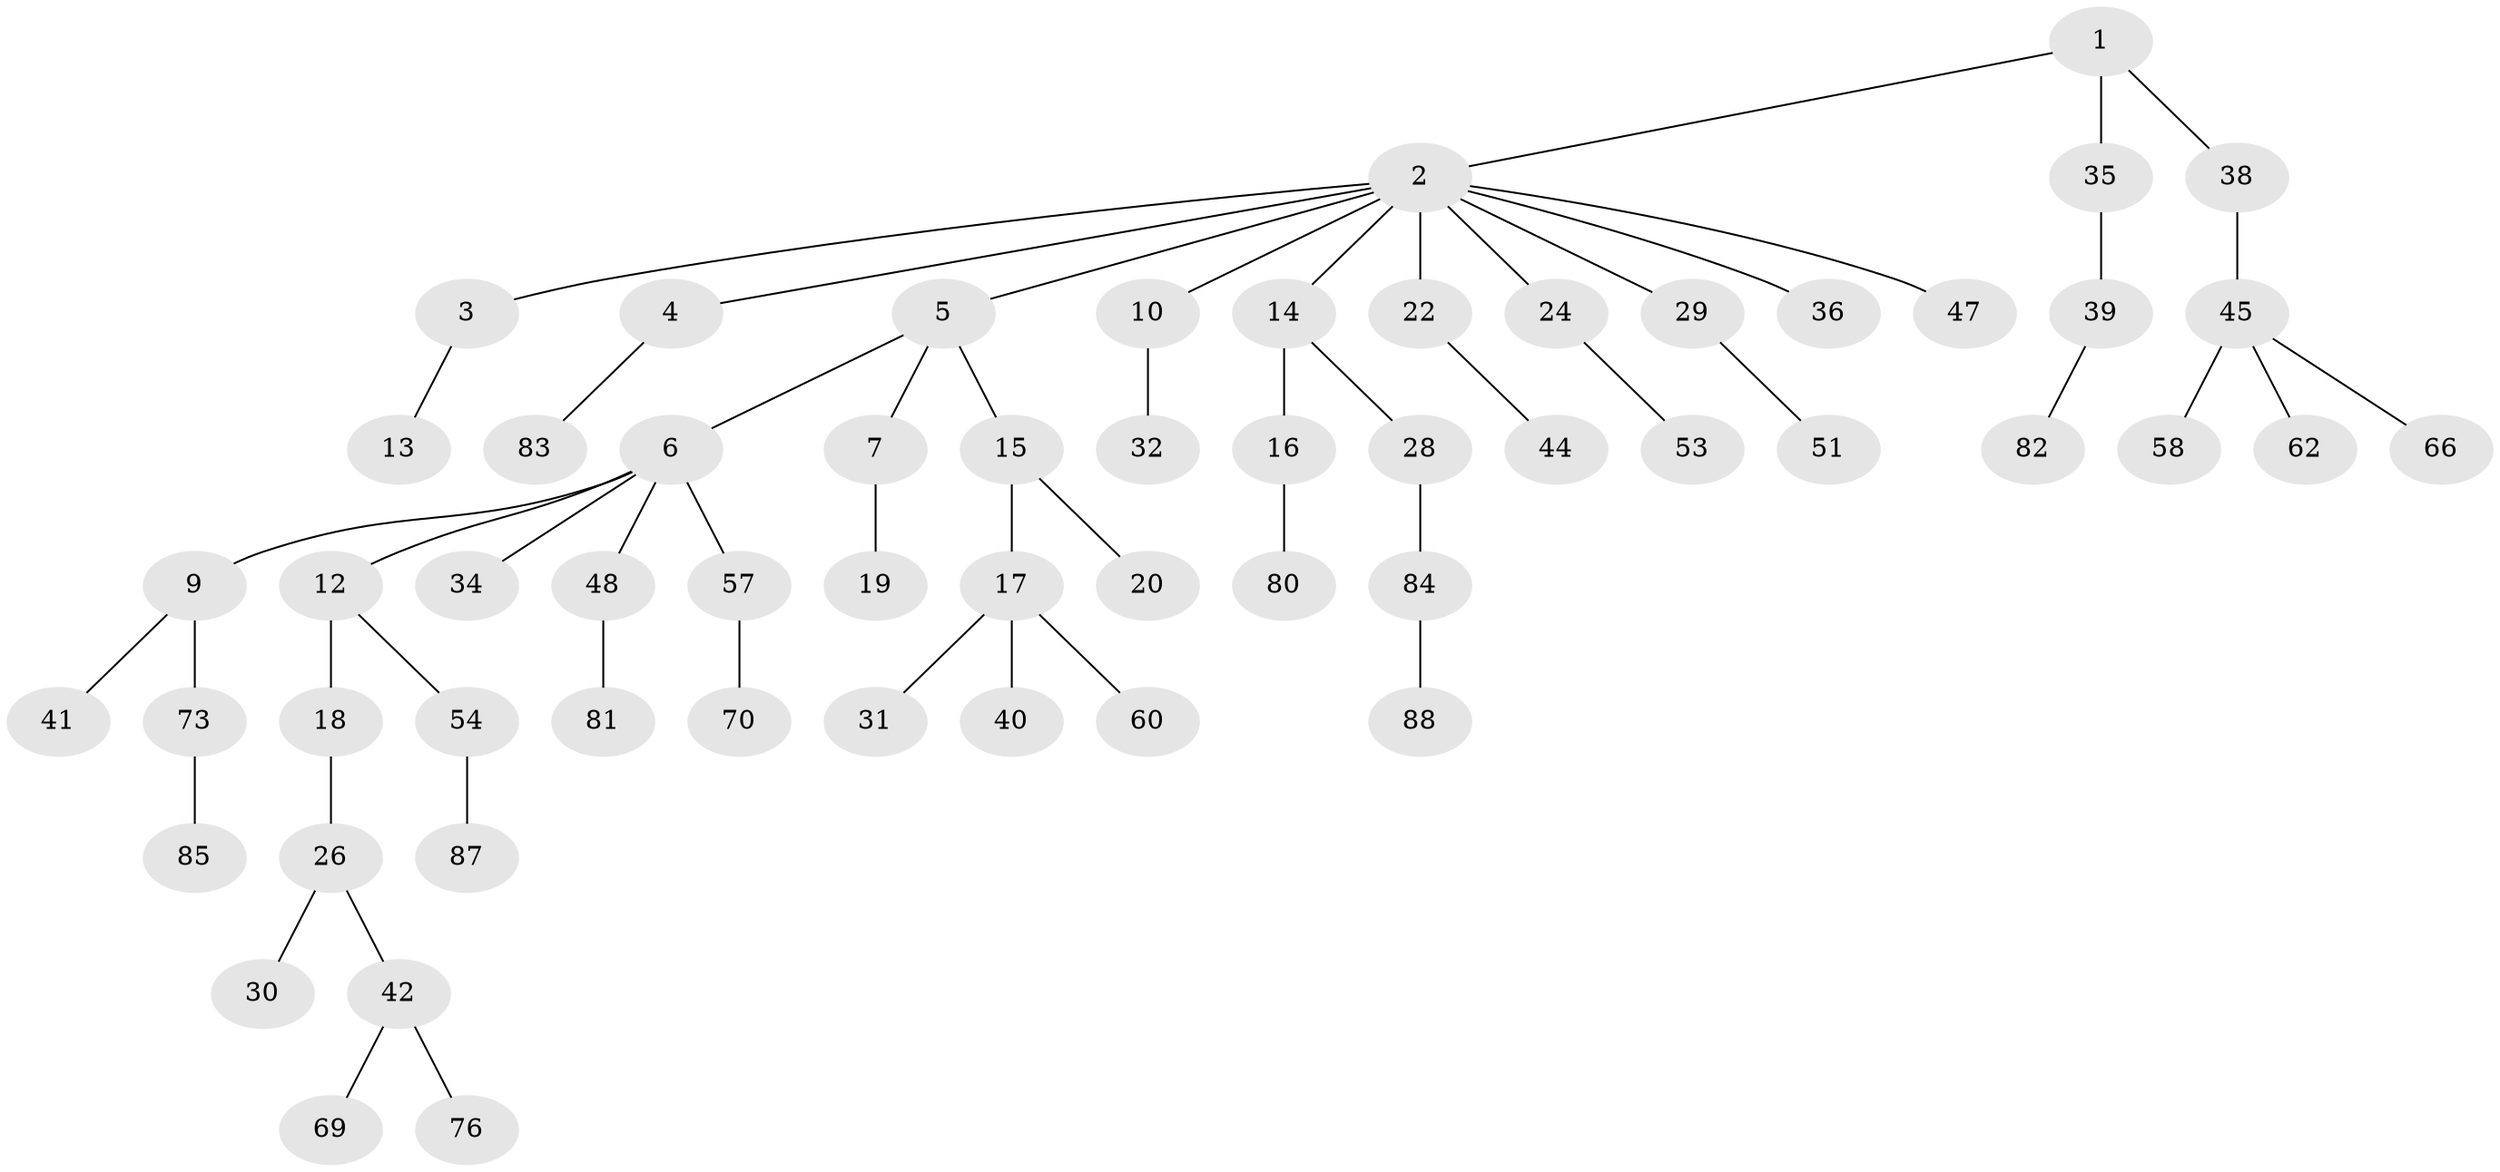 // Generated by graph-tools (version 1.1) at 2025/52/02/27/25 19:52:11]
// undirected, 58 vertices, 57 edges
graph export_dot {
graph [start="1"]
  node [color=gray90,style=filled];
  1 [super="+72"];
  2 [super="+11"];
  3;
  4 [super="+37"];
  5 [super="+71"];
  6 [super="+8"];
  7;
  9 [super="+21"];
  10 [super="+78"];
  12;
  13 [super="+79"];
  14;
  15 [super="+86"];
  16 [super="+33"];
  17 [super="+25"];
  18 [super="+46"];
  19 [super="+23"];
  20;
  22 [super="+64"];
  24 [super="+27"];
  26 [super="+74"];
  28 [super="+56"];
  29 [super="+63"];
  30;
  31 [super="+68"];
  32 [super="+61"];
  34 [super="+43"];
  35 [super="+75"];
  36;
  38;
  39;
  40;
  41 [super="+49"];
  42 [super="+55"];
  44 [super="+50"];
  45 [super="+52"];
  47 [super="+59"];
  48 [super="+77"];
  51;
  53;
  54 [super="+65"];
  57;
  58;
  60 [super="+67"];
  62;
  66;
  69;
  70;
  73;
  76;
  80;
  81;
  82;
  83;
  84;
  85;
  87;
  88;
  1 -- 2;
  1 -- 35;
  1 -- 38;
  2 -- 3;
  2 -- 4;
  2 -- 5;
  2 -- 10;
  2 -- 14;
  2 -- 29;
  2 -- 47;
  2 -- 24;
  2 -- 36;
  2 -- 22;
  3 -- 13;
  4 -- 83;
  5 -- 6;
  5 -- 7;
  5 -- 15;
  6 -- 9;
  6 -- 12;
  6 -- 34;
  6 -- 48;
  6 -- 57;
  7 -- 19;
  9 -- 73;
  9 -- 41;
  10 -- 32;
  12 -- 18;
  12 -- 54;
  14 -- 16;
  14 -- 28;
  15 -- 17;
  15 -- 20;
  16 -- 80;
  17 -- 31;
  17 -- 40;
  17 -- 60;
  18 -- 26;
  22 -- 44;
  24 -- 53;
  26 -- 30;
  26 -- 42;
  28 -- 84;
  29 -- 51;
  35 -- 39;
  38 -- 45;
  39 -- 82;
  42 -- 69;
  42 -- 76;
  45 -- 66;
  45 -- 58;
  45 -- 62;
  48 -- 81;
  54 -- 87;
  57 -- 70;
  73 -- 85;
  84 -- 88;
}
